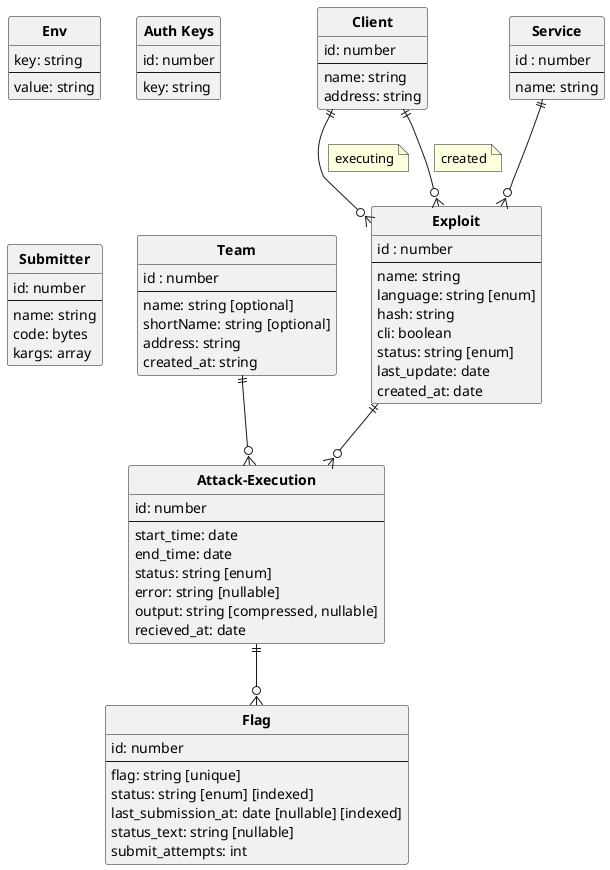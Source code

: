 @startuml er-schema
hide circle


entity "**Env**" as env {
    key: string
    --
    value: string
}

entity "**Exploit**" as exploit{
    id : number
    --
    name: string
    language: string [enum]
    hash: string
    cli: boolean
    status: string [enum]
    last_update: date
    created_at: date
}

entity "**Auth Keys**" as authkey{
    id: number
    --
    key: string
}

entity "**Flag**" as flag{
    id: number
    --
    flag: string [unique]
    status: string [enum] [indexed]
    last_submission_at: date [nullable] [indexed]
    status_text: string [nullable]
    submit_attempts: int
}

entity "**Attack-Execution**" as attack{
    id: number
    --
    start_time: date
    end_time: date
    status: string [enum]
    error: string [nullable]
    output: string [compressed, nullable]
    recieved_at: date
}

entity "**Client**" as client{
    id: number
    --
    name: string
    address: string
}

entity "**Service**" as service{
    id : number
    --
    name: string
}

entity "**Team**" as team{
    id : number
    --
    name: string [optional]
    shortName: string [optional]
    address: string
    created_at: string
}

entity "**Submitter**" as submitter{
    id: number
    --
    name: string
    code: bytes
    kargs: array 
}

service ||--o{ exploit
team ||--o{ attack

client ||--o{ exploit
note on link
    executing
end note

client ||--o{ exploit
note on link
    created
end note

exploit ||--o{ attack
attack ||--o{ flag

@enduml